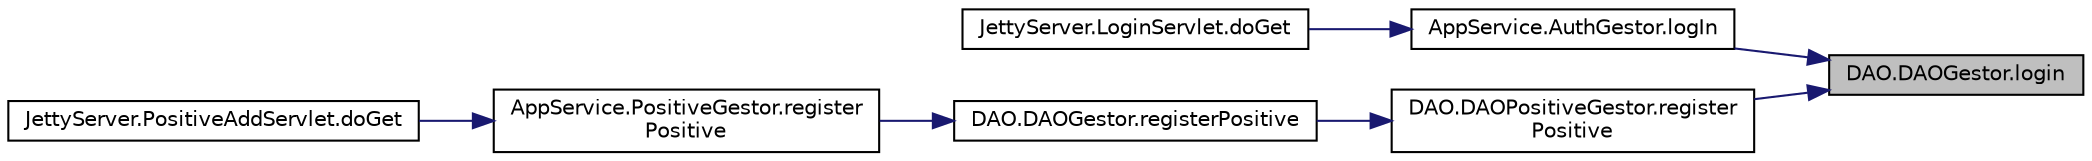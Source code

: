 digraph "DAO.DAOGestor.login"
{
 // LATEX_PDF_SIZE
  edge [fontname="Helvetica",fontsize="10",labelfontname="Helvetica",labelfontsize="10"];
  node [fontname="Helvetica",fontsize="10",shape=record];
  rankdir="RL";
  Node1 [label="DAO.DAOGestor.login",height=0.2,width=0.4,color="black", fillcolor="grey75", style="filled", fontcolor="black",tooltip=" "];
  Node1 -> Node2 [dir="back",color="midnightblue",fontsize="10",style="solid",fontname="Helvetica"];
  Node2 [label="AppService.AuthGestor.logIn",height=0.2,width=0.4,color="black", fillcolor="white", style="filled",URL="$class_app_service_1_1_auth_gestor.html#aeafd43b974741a663c41ffcbb3accaf9",tooltip=" "];
  Node2 -> Node3 [dir="back",color="midnightblue",fontsize="10",style="solid",fontname="Helvetica"];
  Node3 [label="JettyServer.LoginServlet.doGet",height=0.2,width=0.4,color="black", fillcolor="white", style="filled",URL="$class_jetty_server_1_1_login_servlet.html#a1b41970a65fe867dfe40f80b4ccea338",tooltip=" "];
  Node1 -> Node4 [dir="back",color="midnightblue",fontsize="10",style="solid",fontname="Helvetica"];
  Node4 [label="DAO.DAOPositiveGestor.register\lPositive",height=0.2,width=0.4,color="black", fillcolor="white", style="filled",URL="$class_d_a_o_1_1_d_a_o_positive_gestor.html#a5602d2f32fec0dd9f222402f8b1ad48e",tooltip=" "];
  Node4 -> Node5 [dir="back",color="midnightblue",fontsize="10",style="solid",fontname="Helvetica"];
  Node5 [label="DAO.DAOGestor.registerPositive",height=0.2,width=0.4,color="black", fillcolor="white", style="filled",URL="$class_d_a_o_1_1_d_a_o_gestor.html#a6ea0f06fc24dd013578351ec8e0302fd",tooltip=" "];
  Node5 -> Node6 [dir="back",color="midnightblue",fontsize="10",style="solid",fontname="Helvetica"];
  Node6 [label="AppService.PositiveGestor.register\lPositive",height=0.2,width=0.4,color="black", fillcolor="white", style="filled",URL="$class_app_service_1_1_positive_gestor.html#a06e5a688499ef9d8dd92cb524f846e1e",tooltip=" "];
  Node6 -> Node7 [dir="back",color="midnightblue",fontsize="10",style="solid",fontname="Helvetica"];
  Node7 [label="JettyServer.PositiveAddServlet.doGet",height=0.2,width=0.4,color="black", fillcolor="white", style="filled",URL="$class_jetty_server_1_1_positive_add_servlet.html#aa97237f9c84de6958b9bf679d3b0211f",tooltip=" "];
}
